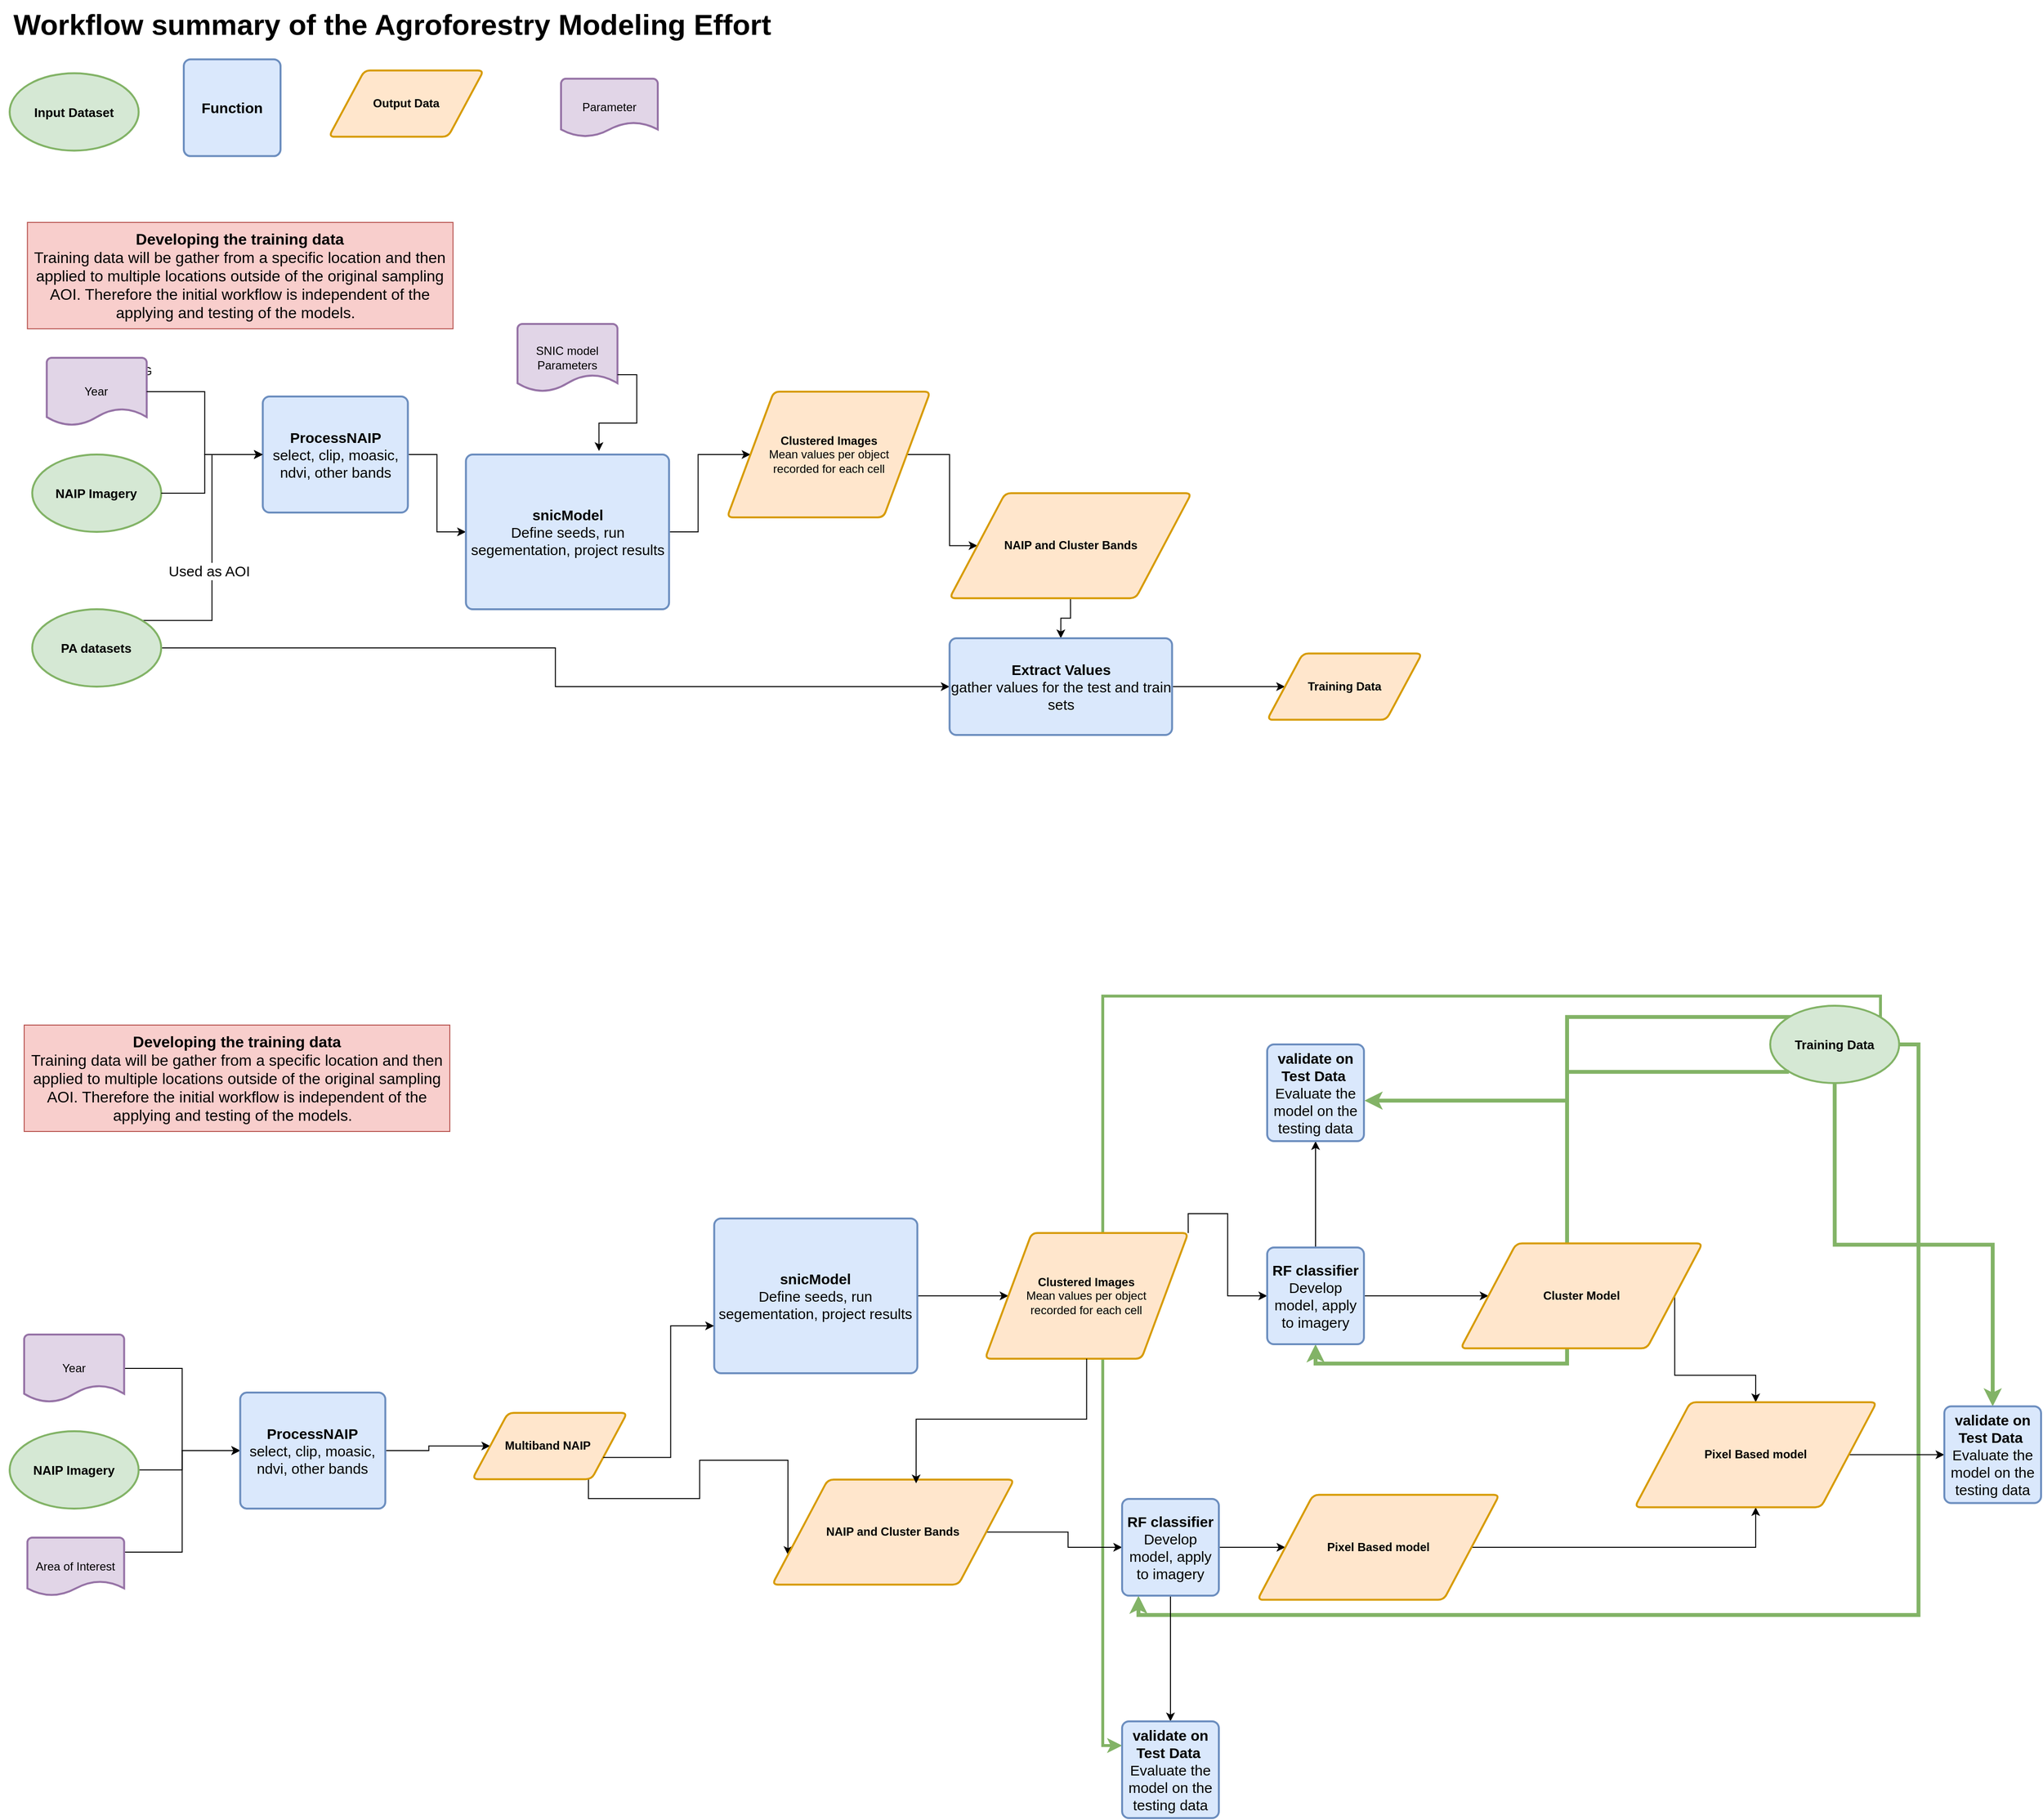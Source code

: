 <mxfile version="22.1.2" type="device">
  <diagram name="Page-1" id="ru0vsOrcMmmFmGAPN0gL">
    <mxGraphModel dx="1418" dy="828" grid="1" gridSize="10" guides="1" tooltips="1" connect="1" arrows="1" fold="1" page="1" pageScale="1" pageWidth="1700" pageHeight="1100" math="0" shadow="0">
      <root>
        <mxCell id="0" />
        <mxCell id="1" parent="0" />
        <mxCell id="_angMufh-uXH8s0b8wE8-1" value="Input Dataset" style="strokeWidth=2;html=1;shape=mxgraph.flowchart.start_1;whiteSpace=wrap;fontSize=13;fontStyle=1;fillColor=#d5e8d4;strokeColor=#82b366;" parent="1" vertex="1">
          <mxGeometry x="30" y="115.72" width="133.33" height="80" as="geometry" />
        </mxCell>
        <mxCell id="_angMufh-uXH8s0b8wE8-2" value="&lt;b style=&quot;font-size: 30px;&quot;&gt;Workflow summary of the Agroforestry Modeling Effort&lt;br&gt;&lt;/b&gt;" style="text;html=1;align=center;verticalAlign=middle;resizable=0;points=[];autosize=1;strokeColor=none;fillColor=none;" parent="1" vertex="1">
          <mxGeometry x="20" y="40" width="810" height="50" as="geometry" />
        </mxCell>
        <mxCell id="_angMufh-uXH8s0b8wE8-4" value="Output Data&lt;br&gt;" style="shape=parallelogram;html=1;strokeWidth=2;perimeter=parallelogramPerimeter;whiteSpace=wrap;rounded=1;arcSize=12;size=0.23;fontStyle=1;fillColor=#ffe6cc;strokeColor=#d79b00;" parent="1" vertex="1">
          <mxGeometry x="360" y="112.86" width="160" height="68.57" as="geometry" />
        </mxCell>
        <mxCell id="_angMufh-uXH8s0b8wE8-6" value="&lt;b&gt;&lt;font style=&quot;font-size: 15px;&quot;&gt;Function&lt;/font&gt;&lt;/b&gt;" style="rounded=1;whiteSpace=wrap;html=1;absoluteArcSize=1;arcSize=14;strokeWidth=2;fillColor=#dae8fc;strokeColor=#6c8ebf;" parent="1" vertex="1">
          <mxGeometry x="210" y="101.43" width="100" height="100" as="geometry" />
        </mxCell>
        <mxCell id="_angMufh-uXH8s0b8wE8-9" value="Parameter" style="strokeWidth=2;html=1;shape=mxgraph.flowchart.document2;whiteSpace=wrap;size=0.25;fillColor=#e1d5e7;strokeColor=#9673a6;" parent="1" vertex="1">
          <mxGeometry x="600" y="121.43" width="100" height="60" as="geometry" />
        </mxCell>
        <mxCell id="iq7f8JGCRkE5DKr1awx2-1" value="&lt;font style=&quot;font-size: 16px;&quot;&gt;&lt;b&gt;Developing the training data&lt;/b&gt;&lt;br&gt;Training data will be gather from a specific location and then applied to multiple locations outside of the original sampling AOI. Therefore the initial workflow is independent of the applying and testing of the models.&amp;nbsp;&amp;nbsp;&lt;br&gt;&lt;/font&gt;" style="rounded=0;whiteSpace=wrap;html=1;fillColor=#f8cecc;strokeColor=#b85450;" parent="1" vertex="1">
          <mxGeometry x="48.33" y="270" width="440" height="110" as="geometry" />
        </mxCell>
        <mxCell id="iq7f8JGCRkE5DKr1awx2-8" value="G" style="group" parent="1" vertex="1" connectable="0">
          <mxGeometry x="53.33" y="410" width="238.33" height="300" as="geometry" />
        </mxCell>
        <mxCell id="iq7f8JGCRkE5DKr1awx2-3" value="NAIP Imagery" style="strokeWidth=2;html=1;shape=mxgraph.flowchart.start_1;whiteSpace=wrap;fontSize=13;fontStyle=1;fillColor=#d5e8d4;strokeColor=#82b366;" parent="iq7f8JGCRkE5DKr1awx2-8" vertex="1">
          <mxGeometry y="100" width="133.33" height="80" as="geometry" />
        </mxCell>
        <mxCell id="iq7f8JGCRkE5DKr1awx2-5" value="Year" style="strokeWidth=2;html=1;shape=mxgraph.flowchart.document2;whiteSpace=wrap;size=0.25;fillColor=#e1d5e7;strokeColor=#9673a6;" parent="iq7f8JGCRkE5DKr1awx2-8" vertex="1">
          <mxGeometry x="15.0" width="103.33" height="70" as="geometry" />
        </mxCell>
        <mxCell id="iq7f8JGCRkE5DKr1awx2-15" style="edgeStyle=orthogonalEdgeStyle;rounded=0;orthogonalLoop=1;jettySize=auto;html=1;exitX=1;exitY=0.5;exitDx=0;exitDy=0;exitPerimeter=0;entryX=0;entryY=0.5;entryDx=0;entryDy=0;" parent="1" source="iq7f8JGCRkE5DKr1awx2-13" target="iq7f8JGCRkE5DKr1awx2-27" edge="1">
          <mxGeometry relative="1" as="geometry">
            <mxPoint x="292.3" y="716.29" as="targetPoint" />
          </mxGeometry>
        </mxCell>
        <mxCell id="iq7f8JGCRkE5DKr1awx2-18" style="edgeStyle=orthogonalEdgeStyle;rounded=0;orthogonalLoop=1;jettySize=auto;html=1;exitX=0.855;exitY=0.145;exitDx=0;exitDy=0;exitPerimeter=0;entryX=0;entryY=0.5;entryDx=0;entryDy=0;" parent="1" source="iq7f8JGCRkE5DKr1awx2-13" target="iq7f8JGCRkE5DKr1awx2-17" edge="1">
          <mxGeometry relative="1" as="geometry" />
        </mxCell>
        <mxCell id="iq7f8JGCRkE5DKr1awx2-19" value="&lt;font style=&quot;font-size: 15px;&quot;&gt;Used as AOI&lt;/font&gt;" style="edgeLabel;html=1;align=center;verticalAlign=middle;resizable=0;points=[];" parent="iq7f8JGCRkE5DKr1awx2-18" vertex="1" connectable="0">
          <mxGeometry x="-0.166" y="2" relative="1" as="geometry">
            <mxPoint x="-1" as="offset" />
          </mxGeometry>
        </mxCell>
        <mxCell id="iq7f8JGCRkE5DKr1awx2-13" value="PA datasets" style="strokeWidth=2;html=1;shape=mxgraph.flowchart.start_1;whiteSpace=wrap;fontSize=13;fontStyle=1;fillColor=#d5e8d4;strokeColor=#82b366;" parent="1" vertex="1">
          <mxGeometry x="53.33" y="670" width="133.33" height="80" as="geometry" />
        </mxCell>
        <mxCell id="iq7f8JGCRkE5DKr1awx2-23" style="edgeStyle=orthogonalEdgeStyle;rounded=0;orthogonalLoop=1;jettySize=auto;html=1;exitX=1;exitY=0.5;exitDx=0;exitDy=0;entryX=0;entryY=0.5;entryDx=0;entryDy=0;" parent="1" source="iq7f8JGCRkE5DKr1awx2-17" target="iq7f8JGCRkE5DKr1awx2-21" edge="1">
          <mxGeometry relative="1" as="geometry" />
        </mxCell>
        <mxCell id="iq7f8JGCRkE5DKr1awx2-17" value="&lt;font style=&quot;font-size: 15px;&quot;&gt;&lt;b&gt;ProcessNAIP&lt;/b&gt;&lt;br&gt;select, clip, moasic, ndvi, other bands&lt;br&gt;&lt;/font&gt;" style="rounded=1;whiteSpace=wrap;html=1;absoluteArcSize=1;arcSize=14;strokeWidth=2;fillColor=#dae8fc;strokeColor=#6c8ebf;" parent="1" vertex="1">
          <mxGeometry x="291.66" y="450" width="150" height="120" as="geometry" />
        </mxCell>
        <mxCell id="iq7f8JGCRkE5DKr1awx2-4" style="edgeStyle=orthogonalEdgeStyle;rounded=0;orthogonalLoop=1;jettySize=auto;html=1;exitX=1;exitY=0.5;exitDx=0;exitDy=0;exitPerimeter=0;entryX=0;entryY=0.5;entryDx=0;entryDy=0;" parent="1" source="iq7f8JGCRkE5DKr1awx2-5" target="iq7f8JGCRkE5DKr1awx2-17" edge="1">
          <mxGeometry relative="1" as="geometry">
            <mxPoint x="291.66" y="530" as="targetPoint" />
          </mxGeometry>
        </mxCell>
        <mxCell id="iq7f8JGCRkE5DKr1awx2-2" style="edgeStyle=orthogonalEdgeStyle;rounded=0;orthogonalLoop=1;jettySize=auto;html=1;exitX=1;exitY=0.5;exitDx=0;exitDy=0;exitPerimeter=0;entryX=0;entryY=0.5;entryDx=0;entryDy=0;" parent="1" source="iq7f8JGCRkE5DKr1awx2-3" target="iq7f8JGCRkE5DKr1awx2-17" edge="1">
          <mxGeometry relative="1" as="geometry">
            <Array as="points">
              <mxPoint x="231.66" y="550" />
              <mxPoint x="231.66" y="510" />
            </Array>
            <mxPoint x="291.66" y="530" as="targetPoint" />
          </mxGeometry>
        </mxCell>
        <mxCell id="iq7f8JGCRkE5DKr1awx2-20" style="edgeStyle=orthogonalEdgeStyle;rounded=0;orthogonalLoop=1;jettySize=auto;html=1;exitX=1;exitY=0.5;exitDx=0;exitDy=0;" parent="1" source="iq7f8JGCRkE5DKr1awx2-21" target="iq7f8JGCRkE5DKr1awx2-22" edge="1">
          <mxGeometry relative="1" as="geometry" />
        </mxCell>
        <mxCell id="iq7f8JGCRkE5DKr1awx2-21" value="&lt;font style=&quot;font-size: 15px;&quot;&gt;&lt;b&gt;snicModel&lt;/b&gt;&lt;br&gt;Define seeds, run segementation, project results&lt;br&gt;&lt;/font&gt;" style="rounded=1;whiteSpace=wrap;html=1;absoluteArcSize=1;arcSize=14;strokeWidth=2;fillColor=#dae8fc;strokeColor=#6c8ebf;" parent="1" vertex="1">
          <mxGeometry x="501.66" y="510" width="210" height="160" as="geometry" />
        </mxCell>
        <mxCell id="iq7f8JGCRkE5DKr1awx2-26" style="edgeStyle=orthogonalEdgeStyle;rounded=0;orthogonalLoop=1;jettySize=auto;html=1;exitX=1;exitY=0.5;exitDx=0;exitDy=0;entryX=0;entryY=0.5;entryDx=0;entryDy=0;" parent="1" source="iq7f8JGCRkE5DKr1awx2-22" target="iq7f8JGCRkE5DKr1awx2-24" edge="1">
          <mxGeometry relative="1" as="geometry">
            <Array as="points">
              <mxPoint x="1001.66" y="510" />
              <mxPoint x="1001.66" y="604" />
            </Array>
          </mxGeometry>
        </mxCell>
        <mxCell id="iq7f8JGCRkE5DKr1awx2-22" value="Clustered Images&lt;br&gt;&lt;span style=&quot;font-weight: normal;&quot;&gt;Mean values per object &lt;br&gt;recorded for each cell&lt;/span&gt;" style="shape=parallelogram;html=1;strokeWidth=2;perimeter=parallelogramPerimeter;whiteSpace=wrap;rounded=1;arcSize=12;size=0.23;fontStyle=1;fillColor=#ffe6cc;strokeColor=#d79b00;" parent="1" vertex="1">
          <mxGeometry x="771.66" y="445" width="210" height="130" as="geometry" />
        </mxCell>
        <mxCell id="iq7f8JGCRkE5DKr1awx2-28" style="edgeStyle=orthogonalEdgeStyle;rounded=0;orthogonalLoop=1;jettySize=auto;html=1;exitX=0.5;exitY=1;exitDx=0;exitDy=0;entryX=0.5;entryY=0;entryDx=0;entryDy=0;" parent="1" source="iq7f8JGCRkE5DKr1awx2-24" target="iq7f8JGCRkE5DKr1awx2-27" edge="1">
          <mxGeometry relative="1" as="geometry" />
        </mxCell>
        <mxCell id="iq7f8JGCRkE5DKr1awx2-24" value="NAIP and Cluster Bands" style="shape=parallelogram;html=1;strokeWidth=2;perimeter=parallelogramPerimeter;whiteSpace=wrap;rounded=1;arcSize=12;size=0.23;fontStyle=1;fillColor=#ffe6cc;strokeColor=#d79b00;" parent="1" vertex="1">
          <mxGeometry x="1001.66" y="550" width="250" height="108.57" as="geometry" />
        </mxCell>
        <mxCell id="iq7f8JGCRkE5DKr1awx2-82" style="edgeStyle=orthogonalEdgeStyle;rounded=0;orthogonalLoop=1;jettySize=auto;html=1;exitX=1;exitY=0.5;exitDx=0;exitDy=0;entryX=0;entryY=0.5;entryDx=0;entryDy=0;" parent="1" source="iq7f8JGCRkE5DKr1awx2-27" target="iq7f8JGCRkE5DKr1awx2-81" edge="1">
          <mxGeometry relative="1" as="geometry" />
        </mxCell>
        <mxCell id="iq7f8JGCRkE5DKr1awx2-27" value="&lt;font style=&quot;font-size: 15px;&quot;&gt;&lt;b&gt;Extract Values&lt;/b&gt;&lt;br&gt;gather values for the test and train sets&lt;br&gt;&lt;/font&gt;" style="rounded=1;whiteSpace=wrap;html=1;absoluteArcSize=1;arcSize=14;strokeWidth=2;fillColor=#dae8fc;strokeColor=#6c8ebf;" parent="1" vertex="1">
          <mxGeometry x="1001.66" y="700" width="230" height="100" as="geometry" />
        </mxCell>
        <mxCell id="iq7f8JGCRkE5DKr1awx2-31" value="SNIC model Parameters" style="strokeWidth=2;html=1;shape=mxgraph.flowchart.document2;whiteSpace=wrap;size=0.25;fillColor=#e1d5e7;strokeColor=#9673a6;" parent="1" vertex="1">
          <mxGeometry x="554.99" y="375" width="103.33" height="70" as="geometry" />
        </mxCell>
        <mxCell id="iq7f8JGCRkE5DKr1awx2-32" style="edgeStyle=orthogonalEdgeStyle;rounded=0;orthogonalLoop=1;jettySize=auto;html=1;exitX=1;exitY=0.75;exitDx=0;exitDy=0;exitPerimeter=0;entryX=0.655;entryY=-0.023;entryDx=0;entryDy=0;entryPerimeter=0;" parent="1" source="iq7f8JGCRkE5DKr1awx2-31" target="iq7f8JGCRkE5DKr1awx2-21" edge="1">
          <mxGeometry relative="1" as="geometry" />
        </mxCell>
        <mxCell id="iq7f8JGCRkE5DKr1awx2-33" style="edgeStyle=orthogonalEdgeStyle;rounded=0;orthogonalLoop=1;jettySize=auto;html=1;exitX=1;exitY=0.5;exitDx=0;exitDy=0;exitPerimeter=0;" parent="1" source="iq7f8JGCRkE5DKr1awx2-34" target="iq7f8JGCRkE5DKr1awx2-40" edge="1">
          <mxGeometry relative="1" as="geometry">
            <Array as="points">
              <mxPoint x="208.33" y="1560" />
              <mxPoint x="208.33" y="1540" />
            </Array>
          </mxGeometry>
        </mxCell>
        <mxCell id="iq7f8JGCRkE5DKr1awx2-34" value="NAIP Imagery" style="strokeWidth=2;html=1;shape=mxgraph.flowchart.start_1;whiteSpace=wrap;fontSize=13;fontStyle=1;fillColor=#d5e8d4;strokeColor=#82b366;" parent="1" vertex="1">
          <mxGeometry x="30.0" y="1520" width="133.33" height="80" as="geometry" />
        </mxCell>
        <mxCell id="iq7f8JGCRkE5DKr1awx2-35" style="edgeStyle=orthogonalEdgeStyle;rounded=0;orthogonalLoop=1;jettySize=auto;html=1;exitX=1;exitY=0.5;exitDx=0;exitDy=0;exitPerimeter=0;entryX=0;entryY=0.5;entryDx=0;entryDy=0;" parent="1" source="iq7f8JGCRkE5DKr1awx2-36" target="iq7f8JGCRkE5DKr1awx2-40" edge="1">
          <mxGeometry relative="1" as="geometry" />
        </mxCell>
        <mxCell id="iq7f8JGCRkE5DKr1awx2-36" value="Year" style="strokeWidth=2;html=1;shape=mxgraph.flowchart.document2;whiteSpace=wrap;size=0.25;fillColor=#e1d5e7;strokeColor=#9673a6;" parent="1" vertex="1">
          <mxGeometry x="45" y="1420" width="103.33" height="70" as="geometry" />
        </mxCell>
        <mxCell id="iq7f8JGCRkE5DKr1awx2-37" style="edgeStyle=orthogonalEdgeStyle;rounded=0;orthogonalLoop=1;jettySize=auto;html=1;exitX=1;exitY=0.25;exitDx=0;exitDy=0;exitPerimeter=0;entryX=0;entryY=0.5;entryDx=0;entryDy=0;" parent="1" source="iq7f8JGCRkE5DKr1awx2-38" target="iq7f8JGCRkE5DKr1awx2-40" edge="1">
          <mxGeometry relative="1" as="geometry" />
        </mxCell>
        <mxCell id="iq7f8JGCRkE5DKr1awx2-38" value="Area of Interest" style="strokeWidth=2;html=1;shape=mxgraph.flowchart.document2;whiteSpace=wrap;size=0.25;fillColor=#e1d5e7;strokeColor=#9673a6;" parent="1" vertex="1">
          <mxGeometry x="48.33" y="1630" width="100" height="60" as="geometry" />
        </mxCell>
        <mxCell id="iq7f8JGCRkE5DKr1awx2-39" style="edgeStyle=orthogonalEdgeStyle;rounded=0;orthogonalLoop=1;jettySize=auto;html=1;exitX=1;exitY=0.5;exitDx=0;exitDy=0;" parent="1" source="iq7f8JGCRkE5DKr1awx2-40" target="iq7f8JGCRkE5DKr1awx2-49" edge="1">
          <mxGeometry relative="1" as="geometry" />
        </mxCell>
        <mxCell id="iq7f8JGCRkE5DKr1awx2-40" value="&lt;font style=&quot;font-size: 15px;&quot;&gt;&lt;b&gt;ProcessNAIP&lt;/b&gt;&lt;br&gt;select, clip, moasic, ndvi, other bands&lt;br&gt;&lt;/font&gt;" style="rounded=1;whiteSpace=wrap;html=1;absoluteArcSize=1;arcSize=14;strokeWidth=2;fillColor=#dae8fc;strokeColor=#6c8ebf;" parent="1" vertex="1">
          <mxGeometry x="268.33" y="1480" width="150" height="120" as="geometry" />
        </mxCell>
        <mxCell id="iq7f8JGCRkE5DKr1awx2-85" style="edgeStyle=orthogonalEdgeStyle;rounded=0;orthogonalLoop=1;jettySize=auto;html=1;exitX=0.855;exitY=0.855;exitDx=0;exitDy=0;exitPerimeter=0;entryX=0;entryY=0.25;entryDx=0;entryDy=0;fillColor=#d5e8d4;strokeColor=#82b366;strokeWidth=3;" parent="1" source="iq7f8JGCRkE5DKr1awx2-42" target="iq7f8JGCRkE5DKr1awx2-78" edge="1">
          <mxGeometry relative="1" as="geometry">
            <Array as="points">
              <mxPoint x="1964" y="1070" />
              <mxPoint x="1160" y="1070" />
              <mxPoint x="1160" y="1845" />
            </Array>
          </mxGeometry>
        </mxCell>
        <mxCell id="iq7f8JGCRkE5DKr1awx2-86" style="edgeStyle=orthogonalEdgeStyle;rounded=0;orthogonalLoop=1;jettySize=auto;html=1;exitX=0.855;exitY=0.145;exitDx=0;exitDy=0;exitPerimeter=0;entryX=0.5;entryY=1;entryDx=0;entryDy=0;fillColor=#d5e8d4;strokeColor=#82b366;strokeWidth=4;" parent="1" source="iq7f8JGCRkE5DKr1awx2-42" target="iq7f8JGCRkE5DKr1awx2-66" edge="1">
          <mxGeometry relative="1" as="geometry" />
        </mxCell>
        <mxCell id="iq7f8JGCRkE5DKr1awx2-88" style="edgeStyle=orthogonalEdgeStyle;rounded=0;orthogonalLoop=1;jettySize=auto;html=1;exitX=0.5;exitY=1;exitDx=0;exitDy=0;exitPerimeter=0;fillColor=#d5e8d4;strokeColor=#82b366;strokeWidth=4;" parent="1" source="iq7f8JGCRkE5DKr1awx2-42" target="iq7f8JGCRkE5DKr1awx2-79" edge="1">
          <mxGeometry relative="1" as="geometry" />
        </mxCell>
        <mxCell id="iq7f8JGCRkE5DKr1awx2-42" value="Training Data&lt;br&gt;" style="strokeWidth=2;html=1;shape=mxgraph.flowchart.start_1;whiteSpace=wrap;fontSize=13;fontStyle=1;fillColor=#d5e8d4;strokeColor=#82b366;" parent="1" vertex="1">
          <mxGeometry x="1850" y="1080" width="133.33" height="80" as="geometry" />
        </mxCell>
        <mxCell id="iq7f8JGCRkE5DKr1awx2-44" style="edgeStyle=orthogonalEdgeStyle;rounded=0;orthogonalLoop=1;jettySize=auto;html=1;exitX=1;exitY=0.5;exitDx=0;exitDy=0;exitPerimeter=0;entryX=0.169;entryY=1.001;entryDx=0;entryDy=0;entryPerimeter=0;fillColor=#d5e8d4;strokeColor=#82b366;strokeWidth=4;" parent="1" source="iq7f8JGCRkE5DKr1awx2-42" target="iq7f8JGCRkE5DKr1awx2-69" edge="1">
          <mxGeometry relative="1" as="geometry">
            <mxPoint x="510" y="1790" as="targetPoint" />
          </mxGeometry>
        </mxCell>
        <mxCell id="iq7f8JGCRkE5DKr1awx2-48" style="edgeStyle=orthogonalEdgeStyle;rounded=0;orthogonalLoop=1;jettySize=auto;html=1;exitX=0.75;exitY=1;exitDx=0;exitDy=0;entryX=0;entryY=0.75;entryDx=0;entryDy=0;" parent="1" source="iq7f8JGCRkE5DKr1awx2-49" target="iq7f8JGCRkE5DKr1awx2-61" edge="1">
          <mxGeometry relative="1" as="geometry" />
        </mxCell>
        <mxCell id="iq7f8JGCRkE5DKr1awx2-49" value="Multiband NAIP&amp;nbsp;" style="shape=parallelogram;html=1;strokeWidth=2;perimeter=parallelogramPerimeter;whiteSpace=wrap;rounded=1;arcSize=12;size=0.23;fontStyle=1;fillColor=#ffe6cc;strokeColor=#d79b00;" parent="1" vertex="1">
          <mxGeometry x="508.33" y="1501" width="160" height="68.57" as="geometry" />
        </mxCell>
        <mxCell id="iq7f8JGCRkE5DKr1awx2-50" style="edgeStyle=orthogonalEdgeStyle;rounded=0;orthogonalLoop=1;jettySize=auto;html=1;exitX=1;exitY=0.5;exitDx=0;exitDy=0;" parent="1" source="iq7f8JGCRkE5DKr1awx2-51" target="iq7f8JGCRkE5DKr1awx2-54" edge="1">
          <mxGeometry relative="1" as="geometry" />
        </mxCell>
        <mxCell id="iq7f8JGCRkE5DKr1awx2-51" value="&lt;font style=&quot;font-size: 15px;&quot;&gt;&lt;b&gt;snicModel&lt;/b&gt;&lt;br&gt;Define seeds, run segementation, project results&lt;br&gt;&lt;/font&gt;" style="rounded=1;whiteSpace=wrap;html=1;absoluteArcSize=1;arcSize=14;strokeWidth=2;fillColor=#dae8fc;strokeColor=#6c8ebf;" parent="1" vertex="1">
          <mxGeometry x="758.33" y="1300" width="210" height="160" as="geometry" />
        </mxCell>
        <mxCell id="iq7f8JGCRkE5DKr1awx2-52" style="edgeStyle=orthogonalEdgeStyle;rounded=0;orthogonalLoop=1;jettySize=auto;html=1;exitX=1;exitY=0.75;exitDx=0;exitDy=0;entryX=-0.001;entryY=0.694;entryDx=0;entryDy=0;entryPerimeter=0;" parent="1" source="iq7f8JGCRkE5DKr1awx2-49" target="iq7f8JGCRkE5DKr1awx2-51" edge="1">
          <mxGeometry relative="1" as="geometry" />
        </mxCell>
        <mxCell id="iq7f8JGCRkE5DKr1awx2-53" style="edgeStyle=orthogonalEdgeStyle;rounded=0;orthogonalLoop=1;jettySize=auto;html=1;exitX=1;exitY=0;exitDx=0;exitDy=0;entryX=0;entryY=0.5;entryDx=0;entryDy=0;" parent="1" source="iq7f8JGCRkE5DKr1awx2-54" target="iq7f8JGCRkE5DKr1awx2-66" edge="1">
          <mxGeometry relative="1" as="geometry" />
        </mxCell>
        <mxCell id="iq7f8JGCRkE5DKr1awx2-54" value="Clustered Images&lt;br&gt;&lt;span style=&quot;font-weight: normal;&quot;&gt;Mean values per object &lt;br&gt;recorded for each cell&lt;/span&gt;" style="shape=parallelogram;html=1;strokeWidth=2;perimeter=parallelogramPerimeter;whiteSpace=wrap;rounded=1;arcSize=12;size=0.23;fontStyle=1;fillColor=#ffe6cc;strokeColor=#d79b00;" parent="1" vertex="1">
          <mxGeometry x="1038.33" y="1315" width="210" height="130" as="geometry" />
        </mxCell>
        <mxCell id="iq7f8JGCRkE5DKr1awx2-83" style="edgeStyle=orthogonalEdgeStyle;rounded=0;orthogonalLoop=1;jettySize=auto;html=1;exitX=1;exitY=0.5;exitDx=0;exitDy=0;" parent="1" source="iq7f8JGCRkE5DKr1awx2-61" target="iq7f8JGCRkE5DKr1awx2-69" edge="1">
          <mxGeometry relative="1" as="geometry" />
        </mxCell>
        <mxCell id="iq7f8JGCRkE5DKr1awx2-61" value="NAIP and Cluster Bands" style="shape=parallelogram;html=1;strokeWidth=2;perimeter=parallelogramPerimeter;whiteSpace=wrap;rounded=1;arcSize=12;size=0.23;fontStyle=1;fillColor=#ffe6cc;strokeColor=#d79b00;" parent="1" vertex="1">
          <mxGeometry x="818.33" y="1570" width="250" height="108.57" as="geometry" />
        </mxCell>
        <mxCell id="iq7f8JGCRkE5DKr1awx2-63" style="edgeStyle=orthogonalEdgeStyle;rounded=0;orthogonalLoop=1;jettySize=auto;html=1;exitX=0.5;exitY=1;exitDx=0;exitDy=0;entryX=0.595;entryY=0.036;entryDx=0;entryDy=0;entryPerimeter=0;" parent="1" source="iq7f8JGCRkE5DKr1awx2-54" target="iq7f8JGCRkE5DKr1awx2-61" edge="1">
          <mxGeometry relative="1" as="geometry" />
        </mxCell>
        <mxCell id="iq7f8JGCRkE5DKr1awx2-64" style="edgeStyle=orthogonalEdgeStyle;rounded=0;orthogonalLoop=1;jettySize=auto;html=1;exitX=1;exitY=0.5;exitDx=0;exitDy=0;" parent="1" source="iq7f8JGCRkE5DKr1awx2-66" target="iq7f8JGCRkE5DKr1awx2-74" edge="1">
          <mxGeometry relative="1" as="geometry" />
        </mxCell>
        <mxCell id="iq7f8JGCRkE5DKr1awx2-65" style="edgeStyle=orthogonalEdgeStyle;rounded=0;orthogonalLoop=1;jettySize=auto;html=1;exitX=0.5;exitY=0;exitDx=0;exitDy=0;entryX=0.5;entryY=1;entryDx=0;entryDy=0;" parent="1" source="iq7f8JGCRkE5DKr1awx2-66" target="iq7f8JGCRkE5DKr1awx2-77" edge="1">
          <mxGeometry relative="1" as="geometry" />
        </mxCell>
        <mxCell id="iq7f8JGCRkE5DKr1awx2-66" value="&lt;font style=&quot;font-size: 15px;&quot;&gt;&lt;b&gt;RF classifier&lt;/b&gt;&lt;br&gt;Develop model, apply to imagery&lt;br&gt;&lt;/font&gt;" style="rounded=1;whiteSpace=wrap;html=1;absoluteArcSize=1;arcSize=14;strokeWidth=2;fillColor=#dae8fc;strokeColor=#6c8ebf;" parent="1" vertex="1">
          <mxGeometry x="1330" y="1330" width="100" height="100" as="geometry" />
        </mxCell>
        <mxCell id="iq7f8JGCRkE5DKr1awx2-67" style="edgeStyle=orthogonalEdgeStyle;rounded=0;orthogonalLoop=1;jettySize=auto;html=1;exitX=1;exitY=0.5;exitDx=0;exitDy=0;" parent="1" source="iq7f8JGCRkE5DKr1awx2-69" target="iq7f8JGCRkE5DKr1awx2-72" edge="1">
          <mxGeometry relative="1" as="geometry" />
        </mxCell>
        <mxCell id="iq7f8JGCRkE5DKr1awx2-68" style="edgeStyle=orthogonalEdgeStyle;rounded=0;orthogonalLoop=1;jettySize=auto;html=1;exitX=0.5;exitY=1;exitDx=0;exitDy=0;" parent="1" source="iq7f8JGCRkE5DKr1awx2-69" target="iq7f8JGCRkE5DKr1awx2-78" edge="1">
          <mxGeometry relative="1" as="geometry" />
        </mxCell>
        <mxCell id="iq7f8JGCRkE5DKr1awx2-69" value="&lt;font style=&quot;font-size: 15px;&quot;&gt;&lt;b&gt;RF classifier&lt;/b&gt;&lt;br&gt;Develop model, apply to imagery&lt;br&gt;&lt;/font&gt;" style="rounded=1;whiteSpace=wrap;html=1;absoluteArcSize=1;arcSize=14;strokeWidth=2;fillColor=#dae8fc;strokeColor=#6c8ebf;" parent="1" vertex="1">
          <mxGeometry x="1180" y="1590" width="100" height="100" as="geometry" />
        </mxCell>
        <mxCell id="iq7f8JGCRkE5DKr1awx2-84" style="edgeStyle=orthogonalEdgeStyle;rounded=0;orthogonalLoop=1;jettySize=auto;html=1;exitX=1;exitY=0.5;exitDx=0;exitDy=0;entryX=0.5;entryY=1;entryDx=0;entryDy=0;" parent="1" source="iq7f8JGCRkE5DKr1awx2-72" target="iq7f8JGCRkE5DKr1awx2-76" edge="1">
          <mxGeometry relative="1" as="geometry" />
        </mxCell>
        <mxCell id="iq7f8JGCRkE5DKr1awx2-72" value="Pixel Based model" style="shape=parallelogram;html=1;strokeWidth=2;perimeter=parallelogramPerimeter;whiteSpace=wrap;rounded=1;arcSize=12;size=0.23;fontStyle=1;fillColor=#ffe6cc;strokeColor=#d79b00;" parent="1" vertex="1">
          <mxGeometry x="1320" y="1585.72" width="250" height="108.57" as="geometry" />
        </mxCell>
        <mxCell id="iq7f8JGCRkE5DKr1awx2-73" style="edgeStyle=orthogonalEdgeStyle;rounded=0;orthogonalLoop=1;jettySize=auto;html=1;exitX=1;exitY=0.5;exitDx=0;exitDy=0;" parent="1" source="iq7f8JGCRkE5DKr1awx2-74" target="iq7f8JGCRkE5DKr1awx2-76" edge="1">
          <mxGeometry relative="1" as="geometry" />
        </mxCell>
        <mxCell id="iq7f8JGCRkE5DKr1awx2-74" value="Cluster Model" style="shape=parallelogram;html=1;strokeWidth=2;perimeter=parallelogramPerimeter;whiteSpace=wrap;rounded=1;arcSize=12;size=0.23;fontStyle=1;fillColor=#ffe6cc;strokeColor=#d79b00;" parent="1" vertex="1">
          <mxGeometry x="1530" y="1325.72" width="250" height="108.57" as="geometry" />
        </mxCell>
        <mxCell id="iq7f8JGCRkE5DKr1awx2-75" style="edgeStyle=orthogonalEdgeStyle;rounded=0;orthogonalLoop=1;jettySize=auto;html=1;exitX=1;exitY=0.5;exitDx=0;exitDy=0;" parent="1" source="iq7f8JGCRkE5DKr1awx2-76" target="iq7f8JGCRkE5DKr1awx2-79" edge="1">
          <mxGeometry relative="1" as="geometry" />
        </mxCell>
        <mxCell id="iq7f8JGCRkE5DKr1awx2-76" value="Pixel Based model" style="shape=parallelogram;html=1;strokeWidth=2;perimeter=parallelogramPerimeter;whiteSpace=wrap;rounded=1;arcSize=12;size=0.23;fontStyle=1;fillColor=#ffe6cc;strokeColor=#d79b00;" parent="1" vertex="1">
          <mxGeometry x="1710" y="1490.0" width="250" height="108.57" as="geometry" />
        </mxCell>
        <mxCell id="iq7f8JGCRkE5DKr1awx2-77" value="&lt;font style=&quot;font-size: 15px;&quot;&gt;&lt;b&gt;validate on Test Data&amp;nbsp;&lt;br&gt;&lt;/b&gt;Evaluate the model on the testing data&lt;br&gt;&lt;/font&gt;" style="rounded=1;whiteSpace=wrap;html=1;absoluteArcSize=1;arcSize=14;strokeWidth=2;fillColor=#dae8fc;strokeColor=#6c8ebf;" parent="1" vertex="1">
          <mxGeometry x="1330" y="1120" width="100" height="100" as="geometry" />
        </mxCell>
        <mxCell id="iq7f8JGCRkE5DKr1awx2-78" value="&lt;font style=&quot;font-size: 15px;&quot;&gt;&lt;b&gt;validate on Test Data&amp;nbsp;&lt;br&gt;&lt;/b&gt;Evaluate the model on the testing data&lt;br&gt;&lt;/font&gt;" style="rounded=1;whiteSpace=wrap;html=1;absoluteArcSize=1;arcSize=14;strokeWidth=2;fillColor=#dae8fc;strokeColor=#6c8ebf;" parent="1" vertex="1">
          <mxGeometry x="1180" y="1820.0" width="100" height="100" as="geometry" />
        </mxCell>
        <mxCell id="iq7f8JGCRkE5DKr1awx2-79" value="&lt;font style=&quot;font-size: 15px;&quot;&gt;&lt;b&gt;validate on Test Data&amp;nbsp;&lt;br&gt;&lt;/b&gt;Evaluate the model on the testing data&lt;br&gt;&lt;/font&gt;" style="rounded=1;whiteSpace=wrap;html=1;absoluteArcSize=1;arcSize=14;strokeWidth=2;fillColor=#dae8fc;strokeColor=#6c8ebf;" parent="1" vertex="1">
          <mxGeometry x="2030" y="1494.28" width="100" height="100" as="geometry" />
        </mxCell>
        <mxCell id="iq7f8JGCRkE5DKr1awx2-80" value="&lt;font style=&quot;font-size: 16px;&quot;&gt;&lt;b&gt;Developing the training data&lt;/b&gt;&lt;br&gt;Training data will be gather from a specific location and then applied to multiple locations outside of the original sampling AOI. Therefore the initial workflow is independent of the applying and testing of the models.&amp;nbsp;&amp;nbsp;&lt;br&gt;&lt;/font&gt;" style="rounded=0;whiteSpace=wrap;html=1;fillColor=#f8cecc;strokeColor=#b85450;" parent="1" vertex="1">
          <mxGeometry x="45" y="1100" width="440" height="110" as="geometry" />
        </mxCell>
        <mxCell id="iq7f8JGCRkE5DKr1awx2-81" value="Training Data" style="shape=parallelogram;html=1;strokeWidth=2;perimeter=parallelogramPerimeter;whiteSpace=wrap;rounded=1;arcSize=12;size=0.23;fontStyle=1;fillColor=#ffe6cc;strokeColor=#d79b00;" parent="1" vertex="1">
          <mxGeometry x="1330" y="715.71" width="160" height="68.57" as="geometry" />
        </mxCell>
        <mxCell id="iq7f8JGCRkE5DKr1awx2-87" style="edgeStyle=orthogonalEdgeStyle;rounded=0;orthogonalLoop=1;jettySize=auto;html=1;exitX=0.145;exitY=0.855;exitDx=0;exitDy=0;exitPerimeter=0;entryX=1.006;entryY=0.581;entryDx=0;entryDy=0;entryPerimeter=0;fillColor=#d5e8d4;strokeColor=#82b366;strokeWidth=4;" parent="1" source="iq7f8JGCRkE5DKr1awx2-42" target="iq7f8JGCRkE5DKr1awx2-77" edge="1">
          <mxGeometry relative="1" as="geometry" />
        </mxCell>
      </root>
    </mxGraphModel>
  </diagram>
</mxfile>

